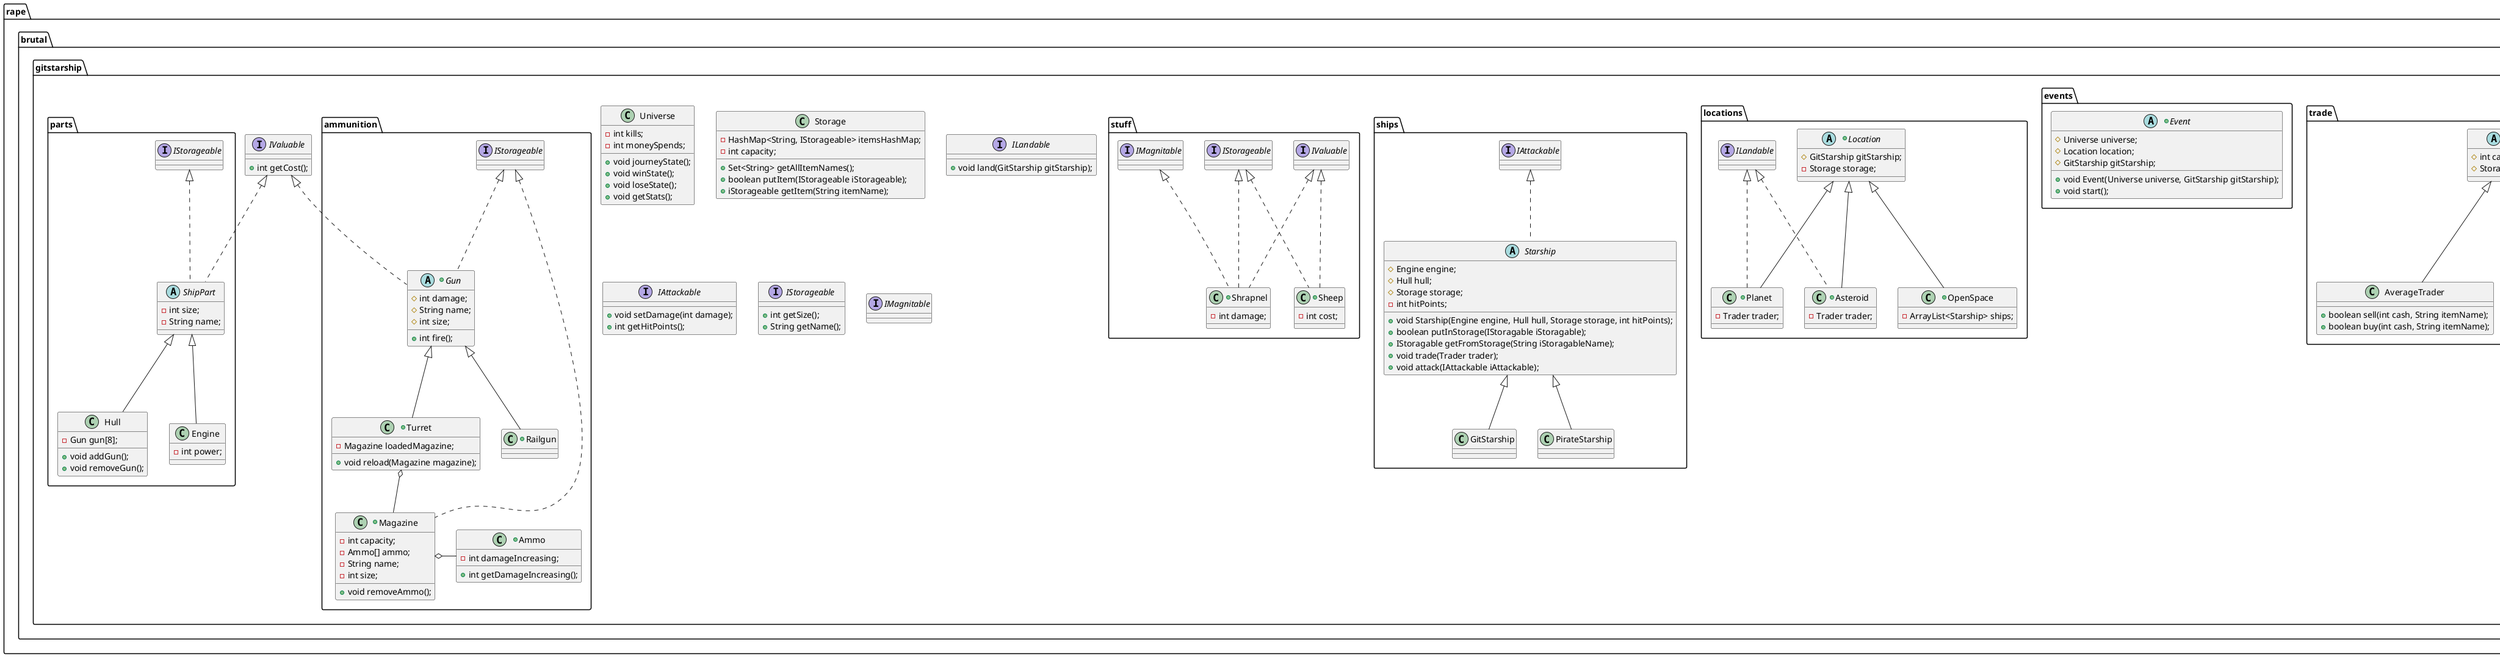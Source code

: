 @startuml

package rape.brutal.gitstarship {

    class Universe {
        -int kills;
        -int moneySpends;
        +void journeyState();
        +void winState();
        +void loseState();
        +void getStats();
    }

    class Storage {
        -HashMap<String, IStorageable> itemsHashMap;
        -int capacity;
        +Set<String> getAllItemNames();
        +boolean putItem(IStorageable iStorageable);
        +iStorageable getItem(String itemName);
    }

    package trade {

        abstract class Trader {
            #int cash;
            #Storage storage;
        }

        class AverageTrader extends Trader {
            +boolean sell(int cash, String itemName);
            +boolean buy(int cash, String itemName);
        }

        class Mechanic extends Trader {
            +boolean repair(int cash, String itemName);
            +boolean upgrade(int cash, String itemName);
        }

    }

    package events {

        +abstract class Event {
            #Universe universe;
            #Location location;
            #GitStarship gitStarship;

            +void Event(Universe universe, GitStarship gitStarship);
            +void start();
        }

    }

    interface ILandable {
        +void land(GitStarship gitStarship);
    }

    package locations {

        +abstract class Location {
            #GitStarship gitStarship;
            -Storage storage;
        }

        +class Planet extends Location implements ILandable {
            -Trader trader;
        }

        +class Asteroid extends Location  implements ILandable {
            -Trader trader;
        }

        +class OpenSpace extends Location {
            -ArrayList<Starship> ships;
        }

    }

    interface IAttackable {
        +void setDamage(int damage);
        +int getHitPoints();
    }

    package ships {

        Starship <|-- GitStarship
        Starship <|-- PirateStarship

        abstract class Starship implements IAttackable {
            #Engine engine;
            #Hull hull;
            #Storage storage;
            -int hitPoints;

            +void Starship(Engine engine, Hull hull, Storage storage, int hitPoints);
            +boolean putInStorage(IStoragable iStoragable);
            +IStoragable getFromStorage(String iStoragableName);
            +void trade(Trader trader);
            +void attack(IAttackable iAttackable);
        }

        class GitStarship {

        }

        class PirateStarship {

        }

    }

    interface IStorageable {
        +int getSize();
        +String getName();
    }

    package parts {
        abstract class ShipPart implements IStorageable {
            -int size;
            -String name;
        }

        class Hull extends ShipPart {
            -Gun gun[8];
            +void addGun();
            +void removeGun();
        }

        class Engine extends ShipPart {
            -int power;
        }

    }

    package ammunition {

        Turret o-- Magazine
        Magazine o- Ammo

        +abstract class Gun implements IStorageable {
            #int damage;
            #String name;
            #int size;

            +int fire();
        }

        +class Turret extends Gun {
            -Magazine loadedMagazine;

            +void reload(Magazine magazine);
        }

        +class Railgun extends Gun {

        }

        +class Magazine implements IStorageable {
            -int capacity;
            -Ammo[] ammo;
            -String name;
            -int size;

            +void removeAmmo();
        }

        +class Ammo {
            -int damageIncreasing;

            +int getDamageIncreasing();
        }

    }

    IValuable <|.. ShipPart
    IValuable <|.. Gun

    interface IValuable {
        +int getCost();
    }

    interface IMagnitable {
    }

    package stuff {
         +class Sheep implements IValuable, IStorageable{
             -int cost;
         }
         +class Shrapnel implements IValuable, IStorageable, IMagnitable {
             -int damage;
         }
    }

}

@enduml
